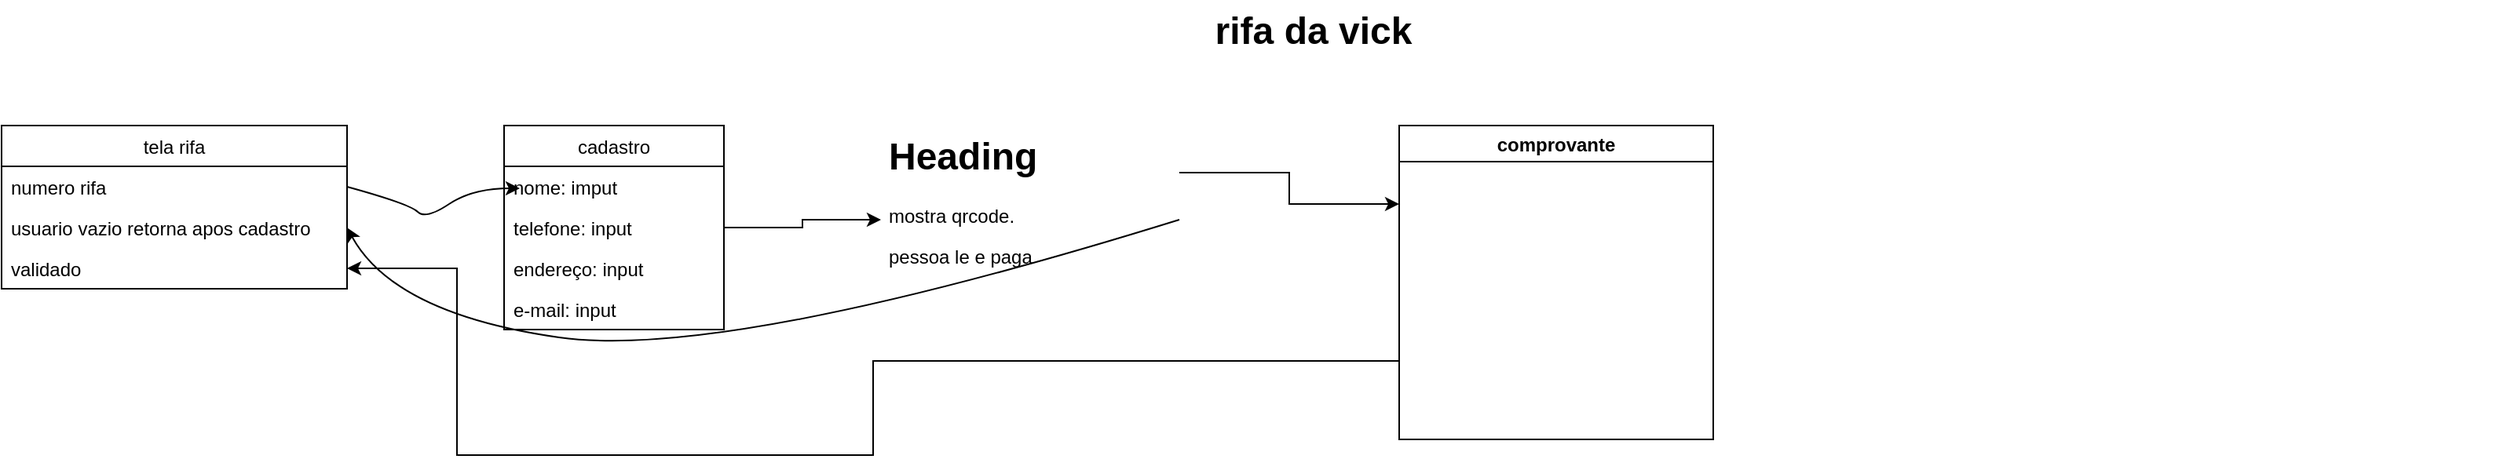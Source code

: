 <mxfile version="15.0.3" type="github">
  <diagram name="Page-1" id="929967ad-93f9-6ef4-fab6-5d389245f69c">
    <mxGraphModel dx="1418" dy="697" grid="1" gridSize="10" guides="1" tooltips="1" connect="1" arrows="1" fold="1" page="1" pageScale="1.5" pageWidth="1169" pageHeight="826" background="none" math="0" shadow="0">
      <root>
        <mxCell id="0" style=";html=1;" />
        <mxCell id="1" style=";html=1;" parent="0" />
        <mxCell id="1672d66443f91eb5-23" value="&lt;div&gt;rifa da vick&lt;/div&gt;" style="text;strokeColor=none;fillColor=none;html=1;fontSize=24;fontStyle=1;verticalAlign=middle;align=center;" parent="1" vertex="1">
          <mxGeometry x="120" y="40" width="1510" height="40" as="geometry" />
        </mxCell>
        <mxCell id="MA_M04YI_yK-X-0FqwuT-3" value="tela rifa" style="swimlane;fontStyle=0;childLayout=stackLayout;horizontal=1;startSize=26;horizontalStack=0;resizeParent=1;resizeParentMax=0;resizeLast=0;collapsible=1;marginBottom=0;" vertex="1" parent="1">
          <mxGeometry x="40" y="120" width="220" height="104" as="geometry" />
        </mxCell>
        <mxCell id="MA_M04YI_yK-X-0FqwuT-4" value="numero rifa" style="text;strokeColor=none;fillColor=none;align=left;verticalAlign=top;spacingLeft=4;spacingRight=4;overflow=hidden;rotatable=0;points=[[0,0.5],[1,0.5]];portConstraint=eastwest;" vertex="1" parent="MA_M04YI_yK-X-0FqwuT-3">
          <mxGeometry y="26" width="220" height="26" as="geometry" />
        </mxCell>
        <mxCell id="MA_M04YI_yK-X-0FqwuT-5" value="usuario vazio retorna apos cadastro" style="text;strokeColor=none;fillColor=none;align=left;verticalAlign=top;spacingLeft=4;spacingRight=4;overflow=hidden;rotatable=0;points=[[0,0.5],[1,0.5]];portConstraint=eastwest;" vertex="1" parent="MA_M04YI_yK-X-0FqwuT-3">
          <mxGeometry y="52" width="220" height="26" as="geometry" />
        </mxCell>
        <mxCell id="MA_M04YI_yK-X-0FqwuT-25" value="validado" style="text;strokeColor=none;fillColor=none;align=left;verticalAlign=top;spacingLeft=4;spacingRight=4;overflow=hidden;rotatable=0;points=[[0,0.5],[1,0.5]];portConstraint=eastwest;" vertex="1" parent="MA_M04YI_yK-X-0FqwuT-3">
          <mxGeometry y="78" width="220" height="26" as="geometry" />
        </mxCell>
        <mxCell id="MA_M04YI_yK-X-0FqwuT-7" value="cadastro" style="swimlane;fontStyle=0;childLayout=stackLayout;horizontal=1;startSize=26;horizontalStack=0;resizeParent=1;resizeParentMax=0;resizeLast=0;collapsible=1;marginBottom=0;" vertex="1" parent="1">
          <mxGeometry x="360" y="120" width="140" height="130" as="geometry" />
        </mxCell>
        <mxCell id="MA_M04YI_yK-X-0FqwuT-8" value="nome: imput" style="text;strokeColor=none;fillColor=none;align=left;verticalAlign=top;spacingLeft=4;spacingRight=4;overflow=hidden;rotatable=0;points=[[0,0.5],[1,0.5]];portConstraint=eastwest;" vertex="1" parent="MA_M04YI_yK-X-0FqwuT-7">
          <mxGeometry y="26" width="140" height="26" as="geometry" />
        </mxCell>
        <mxCell id="MA_M04YI_yK-X-0FqwuT-9" value="telefone: input" style="text;strokeColor=none;fillColor=none;align=left;verticalAlign=top;spacingLeft=4;spacingRight=4;overflow=hidden;rotatable=0;points=[[0,0.5],[1,0.5]];portConstraint=eastwest;" vertex="1" parent="MA_M04YI_yK-X-0FqwuT-7">
          <mxGeometry y="52" width="140" height="26" as="geometry" />
        </mxCell>
        <mxCell id="MA_M04YI_yK-X-0FqwuT-10" value="endereço: input" style="text;strokeColor=none;fillColor=none;align=left;verticalAlign=top;spacingLeft=4;spacingRight=4;overflow=hidden;rotatable=0;points=[[0,0.5],[1,0.5]];portConstraint=eastwest;" vertex="1" parent="MA_M04YI_yK-X-0FqwuT-7">
          <mxGeometry y="78" width="140" height="26" as="geometry" />
        </mxCell>
        <mxCell id="MA_M04YI_yK-X-0FqwuT-16" value="e-mail: input" style="text;strokeColor=none;fillColor=none;align=left;verticalAlign=top;spacingLeft=4;spacingRight=4;overflow=hidden;rotatable=0;points=[[0,0.5],[1,0.5]];portConstraint=eastwest;" vertex="1" parent="MA_M04YI_yK-X-0FqwuT-7">
          <mxGeometry y="104" width="140" height="26" as="geometry" />
        </mxCell>
        <mxCell id="MA_M04YI_yK-X-0FqwuT-21" value="" style="curved=1;endArrow=classic;html=1;exitX=1;exitY=0.5;exitDx=0;exitDy=0;" edge="1" parent="1" source="MA_M04YI_yK-X-0FqwuT-4">
          <mxGeometry width="50" height="50" relative="1" as="geometry">
            <mxPoint x="290" y="210" as="sourcePoint" />
            <mxPoint x="370" y="160" as="targetPoint" />
            <Array as="points">
              <mxPoint x="300" y="170" />
              <mxPoint x="310" y="180" />
              <mxPoint x="340" y="160" />
            </Array>
          </mxGeometry>
        </mxCell>
        <mxCell id="MA_M04YI_yK-X-0FqwuT-27" style="edgeStyle=orthogonalEdgeStyle;rounded=0;orthogonalLoop=1;jettySize=auto;html=1;exitX=1;exitY=0.25;exitDx=0;exitDy=0;entryX=0;entryY=0.25;entryDx=0;entryDy=0;" edge="1" parent="1" source="MA_M04YI_yK-X-0FqwuT-22" target="MA_M04YI_yK-X-0FqwuT-26">
          <mxGeometry relative="1" as="geometry" />
        </mxCell>
        <mxCell id="MA_M04YI_yK-X-0FqwuT-22" value="&lt;h1&gt;Heading&lt;/h1&gt;&lt;p&gt;mostra qrcode.&lt;/p&gt;&lt;p&gt;pessoa le e paga&lt;br&gt;&lt;/p&gt;" style="text;html=1;strokeColor=none;fillColor=none;spacing=5;spacingTop=-20;whiteSpace=wrap;overflow=hidden;rounded=0;" vertex="1" parent="1">
          <mxGeometry x="600" y="120" width="190" height="120" as="geometry" />
        </mxCell>
        <mxCell id="MA_M04YI_yK-X-0FqwuT-23" style="edgeStyle=orthogonalEdgeStyle;rounded=0;orthogonalLoop=1;jettySize=auto;html=1;exitX=1;exitY=0.5;exitDx=0;exitDy=0;entryX=0;entryY=0.5;entryDx=0;entryDy=0;" edge="1" parent="1" source="MA_M04YI_yK-X-0FqwuT-9" target="MA_M04YI_yK-X-0FqwuT-22">
          <mxGeometry relative="1" as="geometry" />
        </mxCell>
        <mxCell id="MA_M04YI_yK-X-0FqwuT-24" value="" style="curved=1;endArrow=classic;html=1;exitX=1;exitY=0.5;exitDx=0;exitDy=0;entryX=1;entryY=0.5;entryDx=0;entryDy=0;" edge="1" parent="1" source="MA_M04YI_yK-X-0FqwuT-22" target="MA_M04YI_yK-X-0FqwuT-5">
          <mxGeometry width="50" height="50" relative="1" as="geometry">
            <mxPoint x="700" y="390" as="sourcePoint" />
            <mxPoint x="750" y="340" as="targetPoint" />
            <Array as="points">
              <mxPoint x="500" y="270" />
              <mxPoint x="290" y="240" />
            </Array>
          </mxGeometry>
        </mxCell>
        <mxCell id="MA_M04YI_yK-X-0FqwuT-28" style="edgeStyle=orthogonalEdgeStyle;rounded=0;orthogonalLoop=1;jettySize=auto;html=1;exitX=0;exitY=0.75;exitDx=0;exitDy=0;entryX=1;entryY=0.5;entryDx=0;entryDy=0;" edge="1" parent="1" source="MA_M04YI_yK-X-0FqwuT-26" target="MA_M04YI_yK-X-0FqwuT-25">
          <mxGeometry relative="1" as="geometry">
            <Array as="points">
              <mxPoint x="595" y="270" />
              <mxPoint x="595" y="330" />
              <mxPoint x="330" y="330" />
              <mxPoint x="330" y="211" />
            </Array>
          </mxGeometry>
        </mxCell>
        <mxCell id="MA_M04YI_yK-X-0FqwuT-26" value="comprovante" style="swimlane;" vertex="1" parent="1">
          <mxGeometry x="930" y="120" width="200" height="200" as="geometry" />
        </mxCell>
      </root>
    </mxGraphModel>
  </diagram>
</mxfile>
